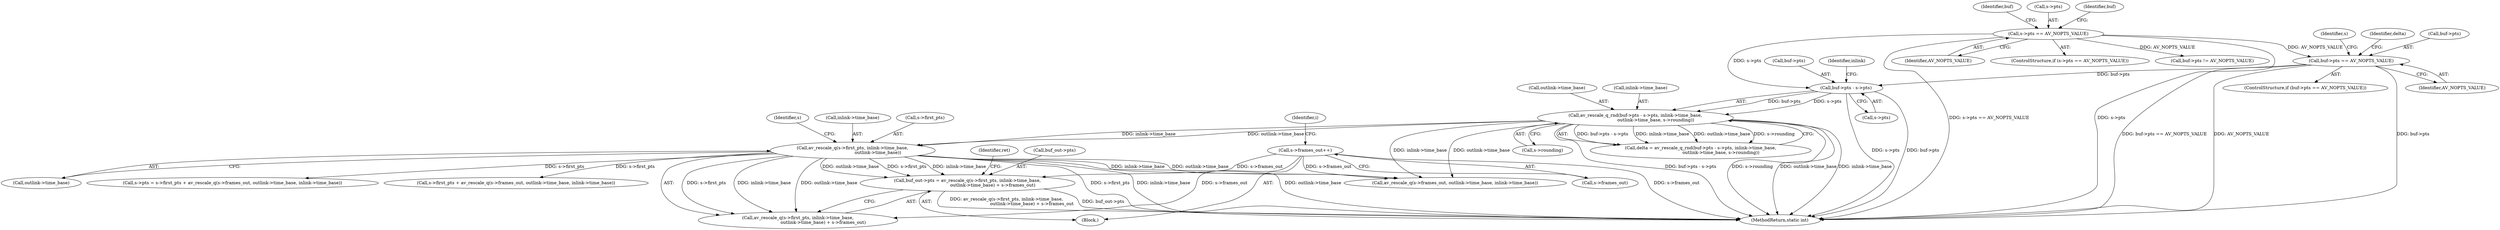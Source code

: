 digraph "0_FFmpeg_cdd5df8189ff1537f7abe8defe971f80602cc2d2@pointer" {
"1000403" [label="(Call,buf_out->pts = av_rescale_q(s->first_pts, inlink->time_base,\n                                    outlink->time_base) + s->frames_out)"];
"1000408" [label="(Call,av_rescale_q(s->first_pts, inlink->time_base,\n                                    outlink->time_base))"];
"1000262" [label="(Call,av_rescale_q_rnd(buf->pts - s->pts, inlink->time_base,\n                             outlink->time_base, s->rounding))"];
"1000263" [label="(Call,buf->pts - s->pts)"];
"1000248" [label="(Call,buf->pts == AV_NOPTS_VALUE)"];
"1000138" [label="(Call,s->pts == AV_NOPTS_VALUE)"];
"1000435" [label="(Call,s->frames_out++)"];
"1000408" [label="(Call,av_rescale_q(s->first_pts, inlink->time_base,\n                                    outlink->time_base))"];
"1000263" [label="(Call,buf->pts - s->pts)"];
"1000264" [label="(Call,buf->pts)"];
"1000271" [label="(Identifier,inlink)"];
"1000145" [label="(Call,buf->pts != AV_NOPTS_VALUE)"];
"1000339" [label="(Block,)"];
"1000450" [label="(Call,s->pts = s->first_pts + av_rescale_q(s->frames_out, outlink->time_base, inlink->time_base))"];
"1000436" [label="(Call,s->frames_out)"];
"1000404" [label="(Call,buf_out->pts)"];
"1000262" [label="(Call,av_rescale_q_rnd(buf->pts - s->pts, inlink->time_base,\n                             outlink->time_base, s->rounding))"];
"1000419" [label="(Identifier,s)"];
"1000249" [label="(Call,buf->pts)"];
"1000138" [label="(Call,s->pts == AV_NOPTS_VALUE)"];
"1000412" [label="(Call,inlink->time_base)"];
"1000257" [label="(Identifier,s)"];
"1000407" [label="(Call,av_rescale_q(s->first_pts, inlink->time_base,\n                                    outlink->time_base) + s->frames_out)"];
"1000270" [label="(Call,inlink->time_base)"];
"1000435" [label="(Call,s->frames_out++)"];
"1000147" [label="(Identifier,buf)"];
"1000454" [label="(Call,s->first_pts + av_rescale_q(s->frames_out, outlink->time_base, inlink->time_base))"];
"1000247" [label="(ControlStructure,if (buf->pts == AV_NOPTS_VALUE))"];
"1000139" [label="(Call,s->pts)"];
"1000276" [label="(Call,s->rounding)"];
"1000261" [label="(Identifier,delta)"];
"1000409" [label="(Call,s->first_pts)"];
"1000260" [label="(Call,delta = av_rescale_q_rnd(buf->pts - s->pts, inlink->time_base,\n                             outlink->time_base, s->rounding))"];
"1000142" [label="(Identifier,AV_NOPTS_VALUE)"];
"1000273" [label="(Call,outlink->time_base)"];
"1000250" [label="(Identifier,buf)"];
"1000248" [label="(Call,buf->pts == AV_NOPTS_VALUE)"];
"1000137" [label="(ControlStructure,if (s->pts == AV_NOPTS_VALUE))"];
"1000470" [label="(MethodReturn,static int)"];
"1000458" [label="(Call,av_rescale_q(s->frames_out, outlink->time_base, inlink->time_base))"];
"1000424" [label="(Identifier,ret)"];
"1000415" [label="(Call,outlink->time_base)"];
"1000267" [label="(Call,s->pts)"];
"1000252" [label="(Identifier,AV_NOPTS_VALUE)"];
"1000403" [label="(Call,buf_out->pts = av_rescale_q(s->first_pts, inlink->time_base,\n                                    outlink->time_base) + s->frames_out)"];
"1000338" [label="(Identifier,i)"];
"1000403" -> "1000339"  [label="AST: "];
"1000403" -> "1000407"  [label="CFG: "];
"1000404" -> "1000403"  [label="AST: "];
"1000407" -> "1000403"  [label="AST: "];
"1000424" -> "1000403"  [label="CFG: "];
"1000403" -> "1000470"  [label="DDG: buf_out->pts"];
"1000403" -> "1000470"  [label="DDG: av_rescale_q(s->first_pts, inlink->time_base,\n                                    outlink->time_base) + s->frames_out"];
"1000408" -> "1000403"  [label="DDG: s->first_pts"];
"1000408" -> "1000403"  [label="DDG: inlink->time_base"];
"1000408" -> "1000403"  [label="DDG: outlink->time_base"];
"1000435" -> "1000403"  [label="DDG: s->frames_out"];
"1000408" -> "1000407"  [label="AST: "];
"1000408" -> "1000415"  [label="CFG: "];
"1000409" -> "1000408"  [label="AST: "];
"1000412" -> "1000408"  [label="AST: "];
"1000415" -> "1000408"  [label="AST: "];
"1000419" -> "1000408"  [label="CFG: "];
"1000408" -> "1000470"  [label="DDG: s->first_pts"];
"1000408" -> "1000470"  [label="DDG: inlink->time_base"];
"1000408" -> "1000470"  [label="DDG: outlink->time_base"];
"1000408" -> "1000407"  [label="DDG: s->first_pts"];
"1000408" -> "1000407"  [label="DDG: inlink->time_base"];
"1000408" -> "1000407"  [label="DDG: outlink->time_base"];
"1000262" -> "1000408"  [label="DDG: inlink->time_base"];
"1000262" -> "1000408"  [label="DDG: outlink->time_base"];
"1000408" -> "1000450"  [label="DDG: s->first_pts"];
"1000408" -> "1000454"  [label="DDG: s->first_pts"];
"1000408" -> "1000458"  [label="DDG: outlink->time_base"];
"1000408" -> "1000458"  [label="DDG: inlink->time_base"];
"1000262" -> "1000260"  [label="AST: "];
"1000262" -> "1000276"  [label="CFG: "];
"1000263" -> "1000262"  [label="AST: "];
"1000270" -> "1000262"  [label="AST: "];
"1000273" -> "1000262"  [label="AST: "];
"1000276" -> "1000262"  [label="AST: "];
"1000260" -> "1000262"  [label="CFG: "];
"1000262" -> "1000470"  [label="DDG: buf->pts - s->pts"];
"1000262" -> "1000470"  [label="DDG: s->rounding"];
"1000262" -> "1000470"  [label="DDG: outlink->time_base"];
"1000262" -> "1000470"  [label="DDG: inlink->time_base"];
"1000262" -> "1000260"  [label="DDG: buf->pts - s->pts"];
"1000262" -> "1000260"  [label="DDG: inlink->time_base"];
"1000262" -> "1000260"  [label="DDG: outlink->time_base"];
"1000262" -> "1000260"  [label="DDG: s->rounding"];
"1000263" -> "1000262"  [label="DDG: buf->pts"];
"1000263" -> "1000262"  [label="DDG: s->pts"];
"1000262" -> "1000458"  [label="DDG: outlink->time_base"];
"1000262" -> "1000458"  [label="DDG: inlink->time_base"];
"1000263" -> "1000267"  [label="CFG: "];
"1000264" -> "1000263"  [label="AST: "];
"1000267" -> "1000263"  [label="AST: "];
"1000271" -> "1000263"  [label="CFG: "];
"1000263" -> "1000470"  [label="DDG: s->pts"];
"1000263" -> "1000470"  [label="DDG: buf->pts"];
"1000248" -> "1000263"  [label="DDG: buf->pts"];
"1000138" -> "1000263"  [label="DDG: s->pts"];
"1000248" -> "1000247"  [label="AST: "];
"1000248" -> "1000252"  [label="CFG: "];
"1000249" -> "1000248"  [label="AST: "];
"1000252" -> "1000248"  [label="AST: "];
"1000257" -> "1000248"  [label="CFG: "];
"1000261" -> "1000248"  [label="CFG: "];
"1000248" -> "1000470"  [label="DDG: buf->pts == AV_NOPTS_VALUE"];
"1000248" -> "1000470"  [label="DDG: AV_NOPTS_VALUE"];
"1000248" -> "1000470"  [label="DDG: buf->pts"];
"1000138" -> "1000248"  [label="DDG: AV_NOPTS_VALUE"];
"1000138" -> "1000137"  [label="AST: "];
"1000138" -> "1000142"  [label="CFG: "];
"1000139" -> "1000138"  [label="AST: "];
"1000142" -> "1000138"  [label="AST: "];
"1000147" -> "1000138"  [label="CFG: "];
"1000250" -> "1000138"  [label="CFG: "];
"1000138" -> "1000470"  [label="DDG: s->pts"];
"1000138" -> "1000470"  [label="DDG: s->pts == AV_NOPTS_VALUE"];
"1000138" -> "1000145"  [label="DDG: AV_NOPTS_VALUE"];
"1000435" -> "1000339"  [label="AST: "];
"1000435" -> "1000436"  [label="CFG: "];
"1000436" -> "1000435"  [label="AST: "];
"1000338" -> "1000435"  [label="CFG: "];
"1000435" -> "1000470"  [label="DDG: s->frames_out"];
"1000435" -> "1000407"  [label="DDG: s->frames_out"];
"1000435" -> "1000458"  [label="DDG: s->frames_out"];
}

